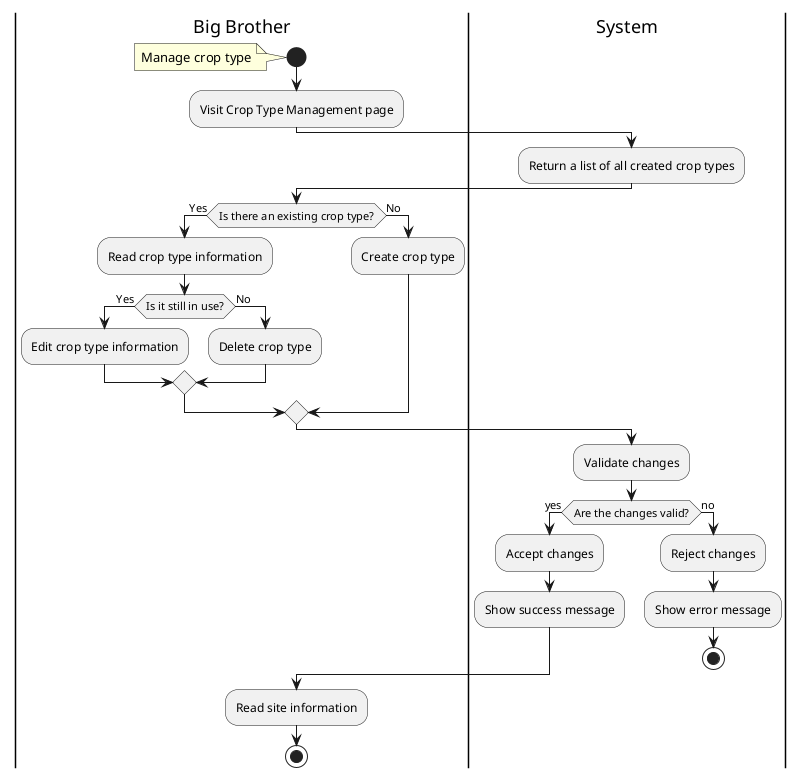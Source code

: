 @startuml

|Big Brother|
start
note left: Manage crop type

:Visit Crop Type Management page;

|System|
:Return a list of all created crop types;
|Big Brother|

if (Is there an existing crop type?) then (Yes)
    :Read crop type information;
    if (Is it still in use?) then (Yes)
        :Edit crop type information;
    else (No)
        :Delete crop type;
    endif
else (No)
    :Create crop type;
endif

|System|
:Validate changes;
if (Are the changes valid?) then (yes)
    :Accept changes;
    :Show success message;
else (no)
    :Reject changes;
    :Show error message;
    stop
endif

|Big Brother|
:Read site information;

stop

@enduml
